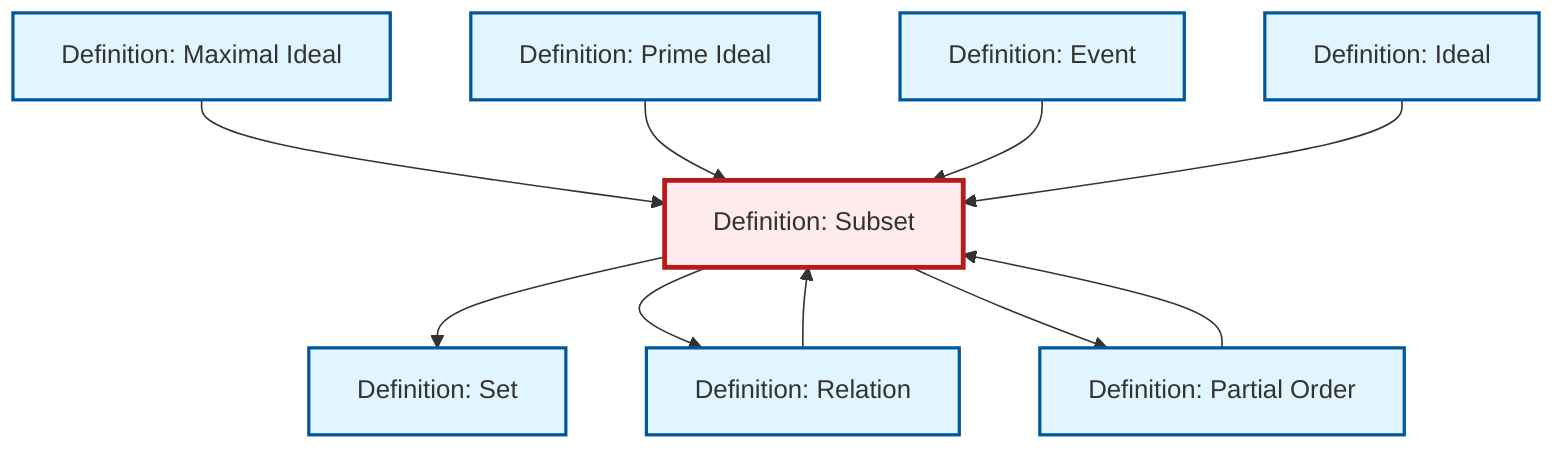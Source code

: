 graph TD
    classDef definition fill:#e1f5fe,stroke:#01579b,stroke-width:2px
    classDef theorem fill:#f3e5f5,stroke:#4a148c,stroke-width:2px
    classDef axiom fill:#fff3e0,stroke:#e65100,stroke-width:2px
    classDef example fill:#e8f5e9,stroke:#1b5e20,stroke-width:2px
    classDef current fill:#ffebee,stroke:#b71c1c,stroke-width:3px
    def-maximal-ideal["Definition: Maximal Ideal"]:::definition
    def-subset["Definition: Subset"]:::definition
    def-partial-order["Definition: Partial Order"]:::definition
    def-set["Definition: Set"]:::definition
    def-prime-ideal["Definition: Prime Ideal"]:::definition
    def-event["Definition: Event"]:::definition
    def-ideal["Definition: Ideal"]:::definition
    def-relation["Definition: Relation"]:::definition
    def-maximal-ideal --> def-subset
    def-subset --> def-set
    def-prime-ideal --> def-subset
    def-event --> def-subset
    def-relation --> def-subset
    def-subset --> def-relation
    def-ideal --> def-subset
    def-subset --> def-partial-order
    def-partial-order --> def-subset
    class def-subset current
